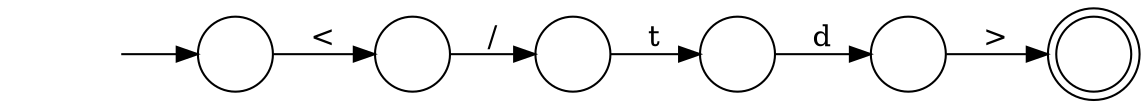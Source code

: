 digraph Automaton {
  rankdir = LR;
  0 [shape=circle,label=""];
  0 -> 4 [label="t"]
  1 [shape=doublecircle,label=""];
  2 [shape=circle,label=""];
  initial [shape=plaintext,label=""];
  initial -> 2
  2 -> 5 [label="<"]
  3 [shape=circle,label=""];
  3 -> 1 [label=">"]
  4 [shape=circle,label=""];
  4 -> 3 [label="d"]
  5 [shape=circle,label=""];
  5 -> 0 [label="/"]
}
